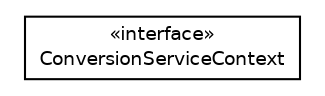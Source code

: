 #!/usr/local/bin/dot
#
# Class diagram 
# Generated by UMLGraph version R5_6 (http://www.umlgraph.org/)
#

digraph G {
	edge [fontname="Helvetica",fontsize=10,labelfontname="Helvetica",labelfontsize=10];
	node [fontname="Helvetica",fontsize=10,shape=plaintext];
	nodesep=0.25;
	ranksep=0.5;
	// net.ljcomputing.database.context.ConversionServiceContext
	c52 [label=<<table title="net.ljcomputing.database.context.ConversionServiceContext" border="0" cellborder="1" cellspacing="0" cellpadding="2" port="p" href="./ConversionServiceContext.html">
		<tr><td><table border="0" cellspacing="0" cellpadding="1">
<tr><td align="center" balign="center"> &#171;interface&#187; </td></tr>
<tr><td align="center" balign="center"> ConversionServiceContext </td></tr>
		</table></td></tr>
		</table>>, URL="./ConversionServiceContext.html", fontname="Helvetica", fontcolor="black", fontsize=9.0];
}

